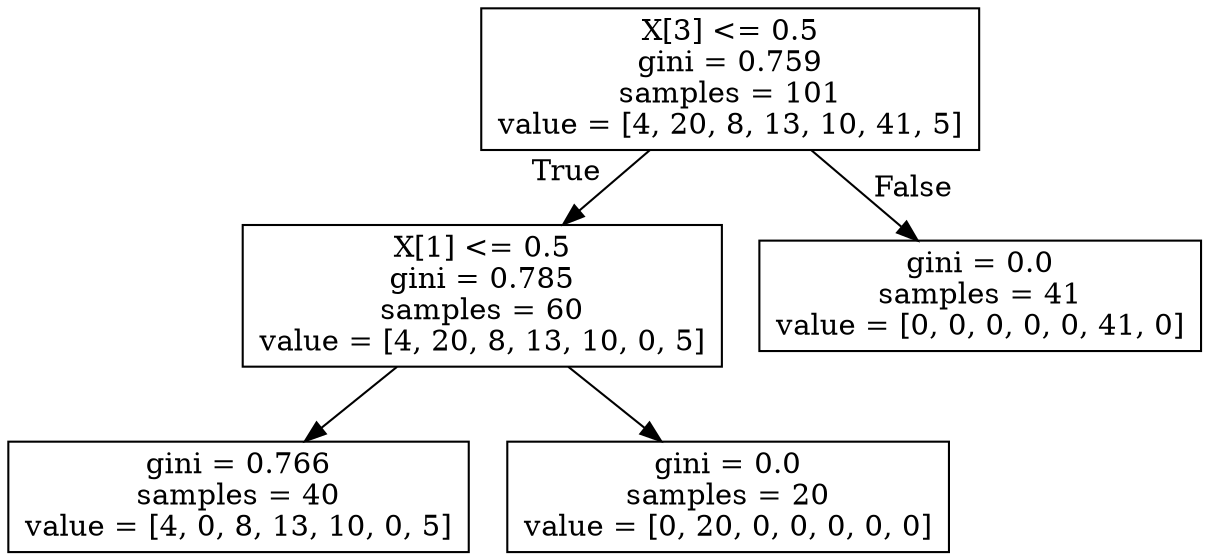 digraph Tree {
node [shape=box] ;
0 [label="X[3] <= 0.5\ngini = 0.759\nsamples = 101\nvalue = [4, 20, 8, 13, 10, 41, 5]"] ;
1 [label="X[1] <= 0.5\ngini = 0.785\nsamples = 60\nvalue = [4, 20, 8, 13, 10, 0, 5]"] ;
0 -> 1 [labeldistance=2.5, labelangle=45, headlabel="True"] ;
2 [label="gini = 0.766\nsamples = 40\nvalue = [4, 0, 8, 13, 10, 0, 5]"] ;
1 -> 2 ;
3 [label="gini = 0.0\nsamples = 20\nvalue = [0, 20, 0, 0, 0, 0, 0]"] ;
1 -> 3 ;
4 [label="gini = 0.0\nsamples = 41\nvalue = [0, 0, 0, 0, 0, 41, 0]"] ;
0 -> 4 [labeldistance=2.5, labelangle=-45, headlabel="False"] ;
}